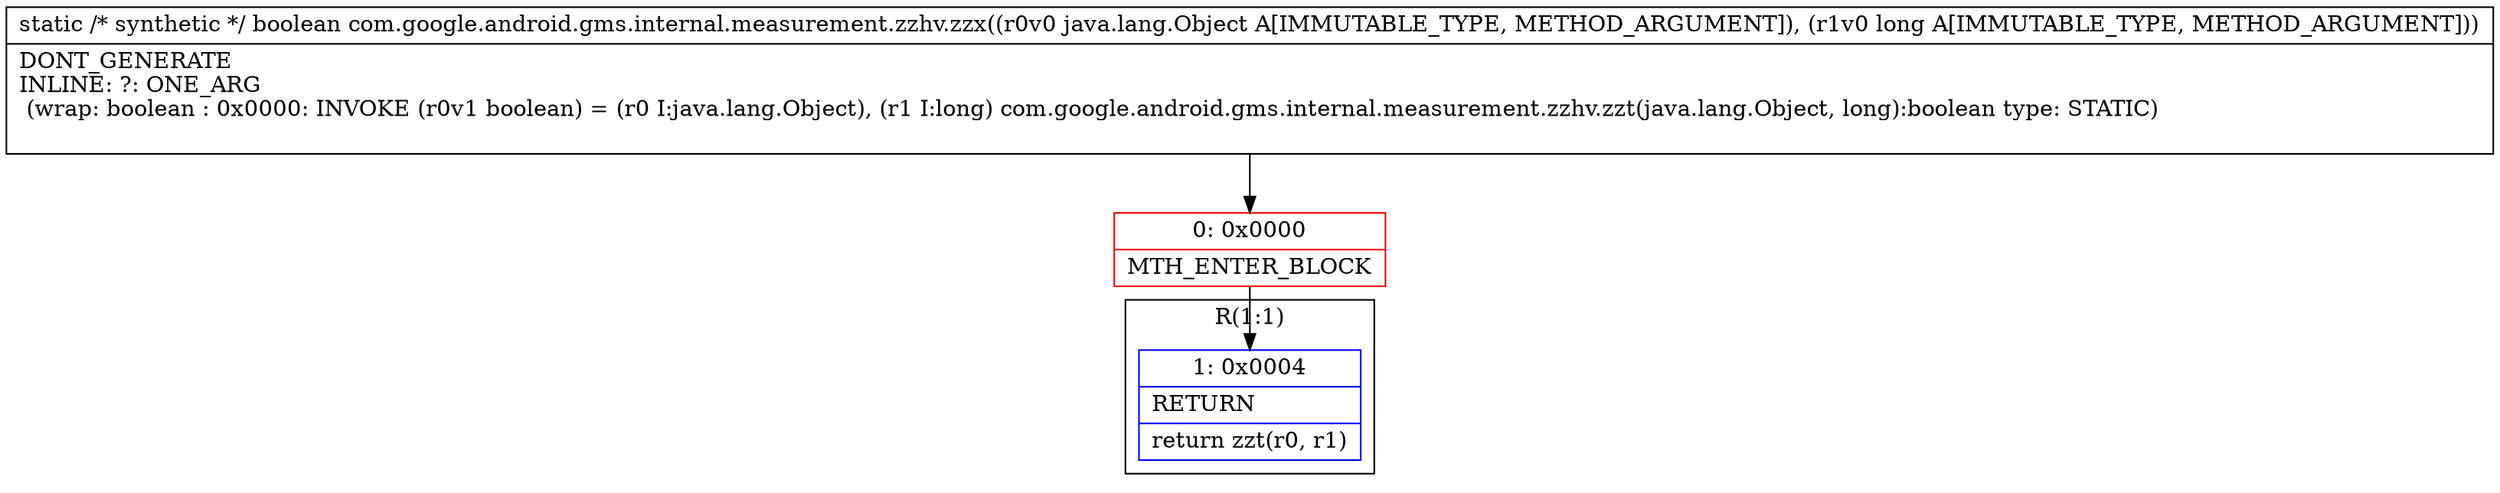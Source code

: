 digraph "CFG forcom.google.android.gms.internal.measurement.zzhv.zzx(Ljava\/lang\/Object;J)Z" {
subgraph cluster_Region_1474821819 {
label = "R(1:1)";
node [shape=record,color=blue];
Node_1 [shape=record,label="{1\:\ 0x0004|RETURN\l|return zzt(r0, r1)\l}"];
}
Node_0 [shape=record,color=red,label="{0\:\ 0x0000|MTH_ENTER_BLOCK\l}"];
MethodNode[shape=record,label="{static \/* synthetic *\/ boolean com.google.android.gms.internal.measurement.zzhv.zzx((r0v0 java.lang.Object A[IMMUTABLE_TYPE, METHOD_ARGUMENT]), (r1v0 long A[IMMUTABLE_TYPE, METHOD_ARGUMENT]))  | DONT_GENERATE\lINLINE: ?: ONE_ARG  \l  (wrap: boolean : 0x0000: INVOKE  (r0v1 boolean) = (r0 I:java.lang.Object), (r1 I:long) com.google.android.gms.internal.measurement.zzhv.zzt(java.lang.Object, long):boolean type: STATIC)\l\l}"];
MethodNode -> Node_0;
Node_0 -> Node_1;
}

